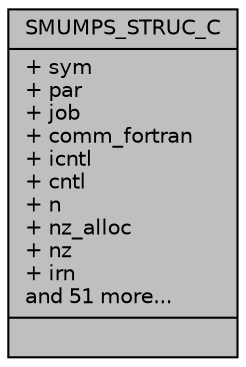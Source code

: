 digraph "SMUMPS_STRUC_C"
{
  edge [fontname="Helvetica",fontsize="10",labelfontname="Helvetica",labelfontsize="10"];
  node [fontname="Helvetica",fontsize="10",shape=record];
  Node1 [label="{SMUMPS_STRUC_C\n|+ sym\l+ par\l+ job\l+ comm_fortran\l+ icntl\l+ cntl\l+ n\l+ nz_alloc\l+ nz\l+ irn\land 51 more...\l|}",height=0.2,width=0.4,color="black", fillcolor="grey75", style="filled" fontcolor="black"];
}
